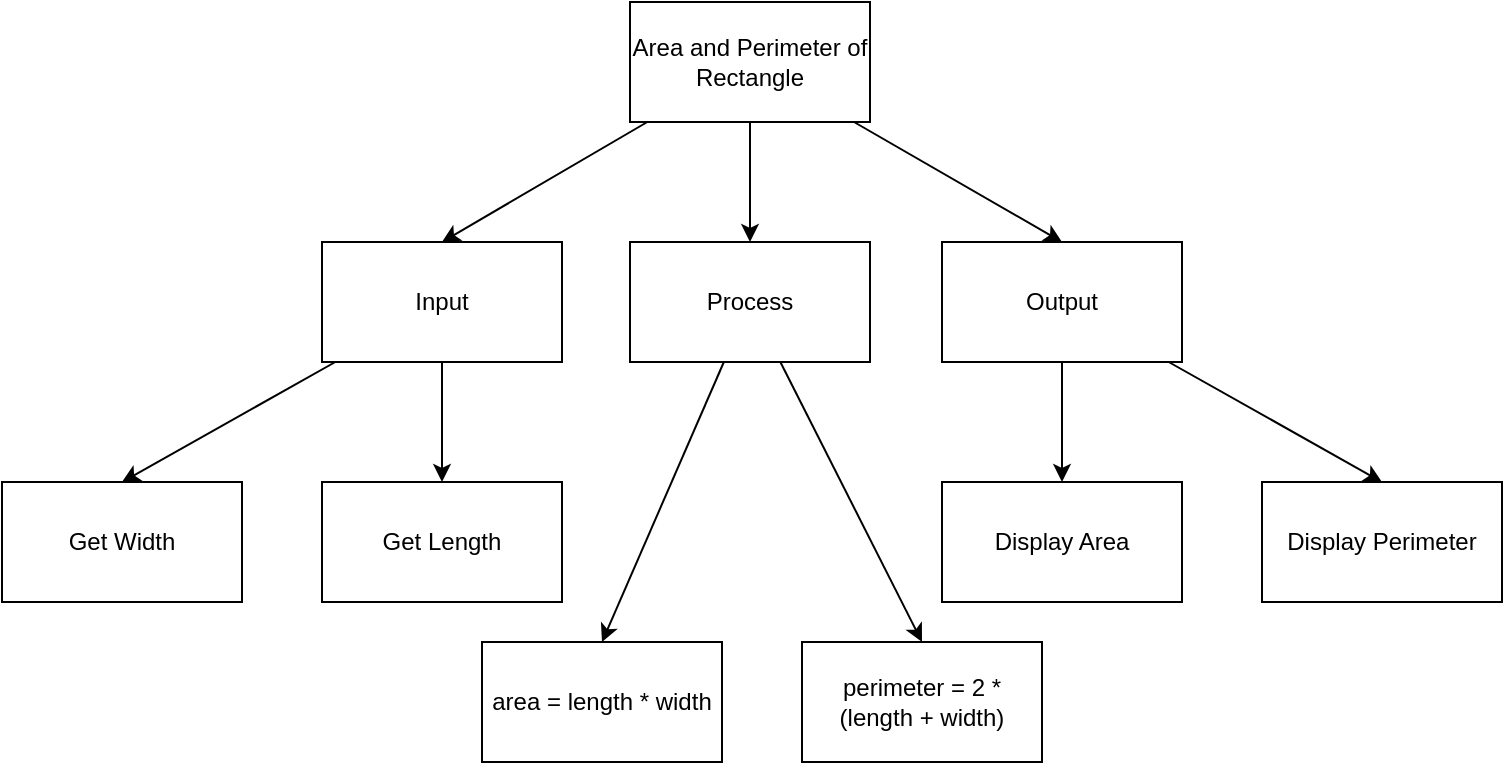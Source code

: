 <mxfile>
    <diagram id="geJ4ldkxV00KYv_upgmf" name="Page-1">
        <mxGraphModel dx="1074" dy="760" grid="1" gridSize="10" guides="1" tooltips="1" connect="1" arrows="1" fold="1" page="1" pageScale="1" pageWidth="827" pageHeight="1169" math="0" shadow="0">
            <root>
                <mxCell id="0"/>
                <mxCell id="1" parent="0"/>
                <mxCell id="4" style="edgeStyle=none;html=1;jumpStyle=none;" edge="1" parent="1" source="2" target="3">
                    <mxGeometry relative="1" as="geometry"/>
                </mxCell>
                <mxCell id="6" style="edgeStyle=none;html=1;entryX=0.5;entryY=0;entryDx=0;entryDy=0;" edge="1" parent="1" source="2" target="5">
                    <mxGeometry relative="1" as="geometry"/>
                </mxCell>
                <mxCell id="8" style="edgeStyle=none;html=1;entryX=0.5;entryY=0;entryDx=0;entryDy=0;jumpStyle=none;" edge="1" parent="1" source="2" target="7">
                    <mxGeometry relative="1" as="geometry"/>
                </mxCell>
                <mxCell id="2" value="Area and Perimeter of Rectangle" style="rounded=0;whiteSpace=wrap;html=1;" vertex="1" parent="1">
                    <mxGeometry x="354" y="120" width="120" height="60" as="geometry"/>
                </mxCell>
                <mxCell id="19" style="edgeStyle=none;html=1;entryX=0.5;entryY=0;entryDx=0;entryDy=0;" edge="1" parent="1" source="3" target="17">
                    <mxGeometry relative="1" as="geometry"/>
                </mxCell>
                <mxCell id="20" style="edgeStyle=none;html=1;entryX=0.5;entryY=0;entryDx=0;entryDy=0;" edge="1" parent="1" source="3" target="18">
                    <mxGeometry relative="1" as="geometry"/>
                </mxCell>
                <mxCell id="3" value="Process" style="rounded=0;whiteSpace=wrap;html=1;" vertex="1" parent="1">
                    <mxGeometry x="354" y="240" width="120" height="60" as="geometry"/>
                </mxCell>
                <mxCell id="11" style="edgeStyle=none;html=1;" edge="1" parent="1" source="5" target="9">
                    <mxGeometry relative="1" as="geometry"/>
                </mxCell>
                <mxCell id="12" style="edgeStyle=none;html=1;entryX=0.5;entryY=0;entryDx=0;entryDy=0;" edge="1" parent="1" source="5" target="10">
                    <mxGeometry relative="1" as="geometry"/>
                </mxCell>
                <mxCell id="5" value="Input" style="rounded=0;whiteSpace=wrap;html=1;" vertex="1" parent="1">
                    <mxGeometry x="200" y="240" width="120" height="60" as="geometry"/>
                </mxCell>
                <mxCell id="15" style="edgeStyle=none;html=1;entryX=0.5;entryY=0;entryDx=0;entryDy=0;" edge="1" parent="1" source="7" target="13">
                    <mxGeometry relative="1" as="geometry"/>
                </mxCell>
                <mxCell id="16" style="edgeStyle=none;html=1;entryX=0.5;entryY=0;entryDx=0;entryDy=0;" edge="1" parent="1" source="7" target="14">
                    <mxGeometry relative="1" as="geometry"/>
                </mxCell>
                <mxCell id="7" value="Output" style="rounded=0;whiteSpace=wrap;html=1;" vertex="1" parent="1">
                    <mxGeometry x="510" y="240" width="120" height="60" as="geometry"/>
                </mxCell>
                <mxCell id="9" value="Get Length" style="rounded=0;whiteSpace=wrap;html=1;" vertex="1" parent="1">
                    <mxGeometry x="200" y="360" width="120" height="60" as="geometry"/>
                </mxCell>
                <mxCell id="10" value="Get Width" style="rounded=0;whiteSpace=wrap;html=1;" vertex="1" parent="1">
                    <mxGeometry x="40" y="360" width="120" height="60" as="geometry"/>
                </mxCell>
                <mxCell id="13" value="Display Area" style="rounded=0;whiteSpace=wrap;html=1;" vertex="1" parent="1">
                    <mxGeometry x="510" y="360" width="120" height="60" as="geometry"/>
                </mxCell>
                <mxCell id="14" value="Display Perimeter" style="rounded=0;whiteSpace=wrap;html=1;" vertex="1" parent="1">
                    <mxGeometry x="670" y="360" width="120" height="60" as="geometry"/>
                </mxCell>
                <mxCell id="17" value="area = length * width" style="rounded=0;whiteSpace=wrap;html=1;" vertex="1" parent="1">
                    <mxGeometry x="280" y="440" width="120" height="60" as="geometry"/>
                </mxCell>
                <mxCell id="18" value="perimeter = 2 * (length + width)" style="rounded=0;whiteSpace=wrap;html=1;" vertex="1" parent="1">
                    <mxGeometry x="440" y="440" width="120" height="60" as="geometry"/>
                </mxCell>
            </root>
        </mxGraphModel>
    </diagram>
</mxfile>